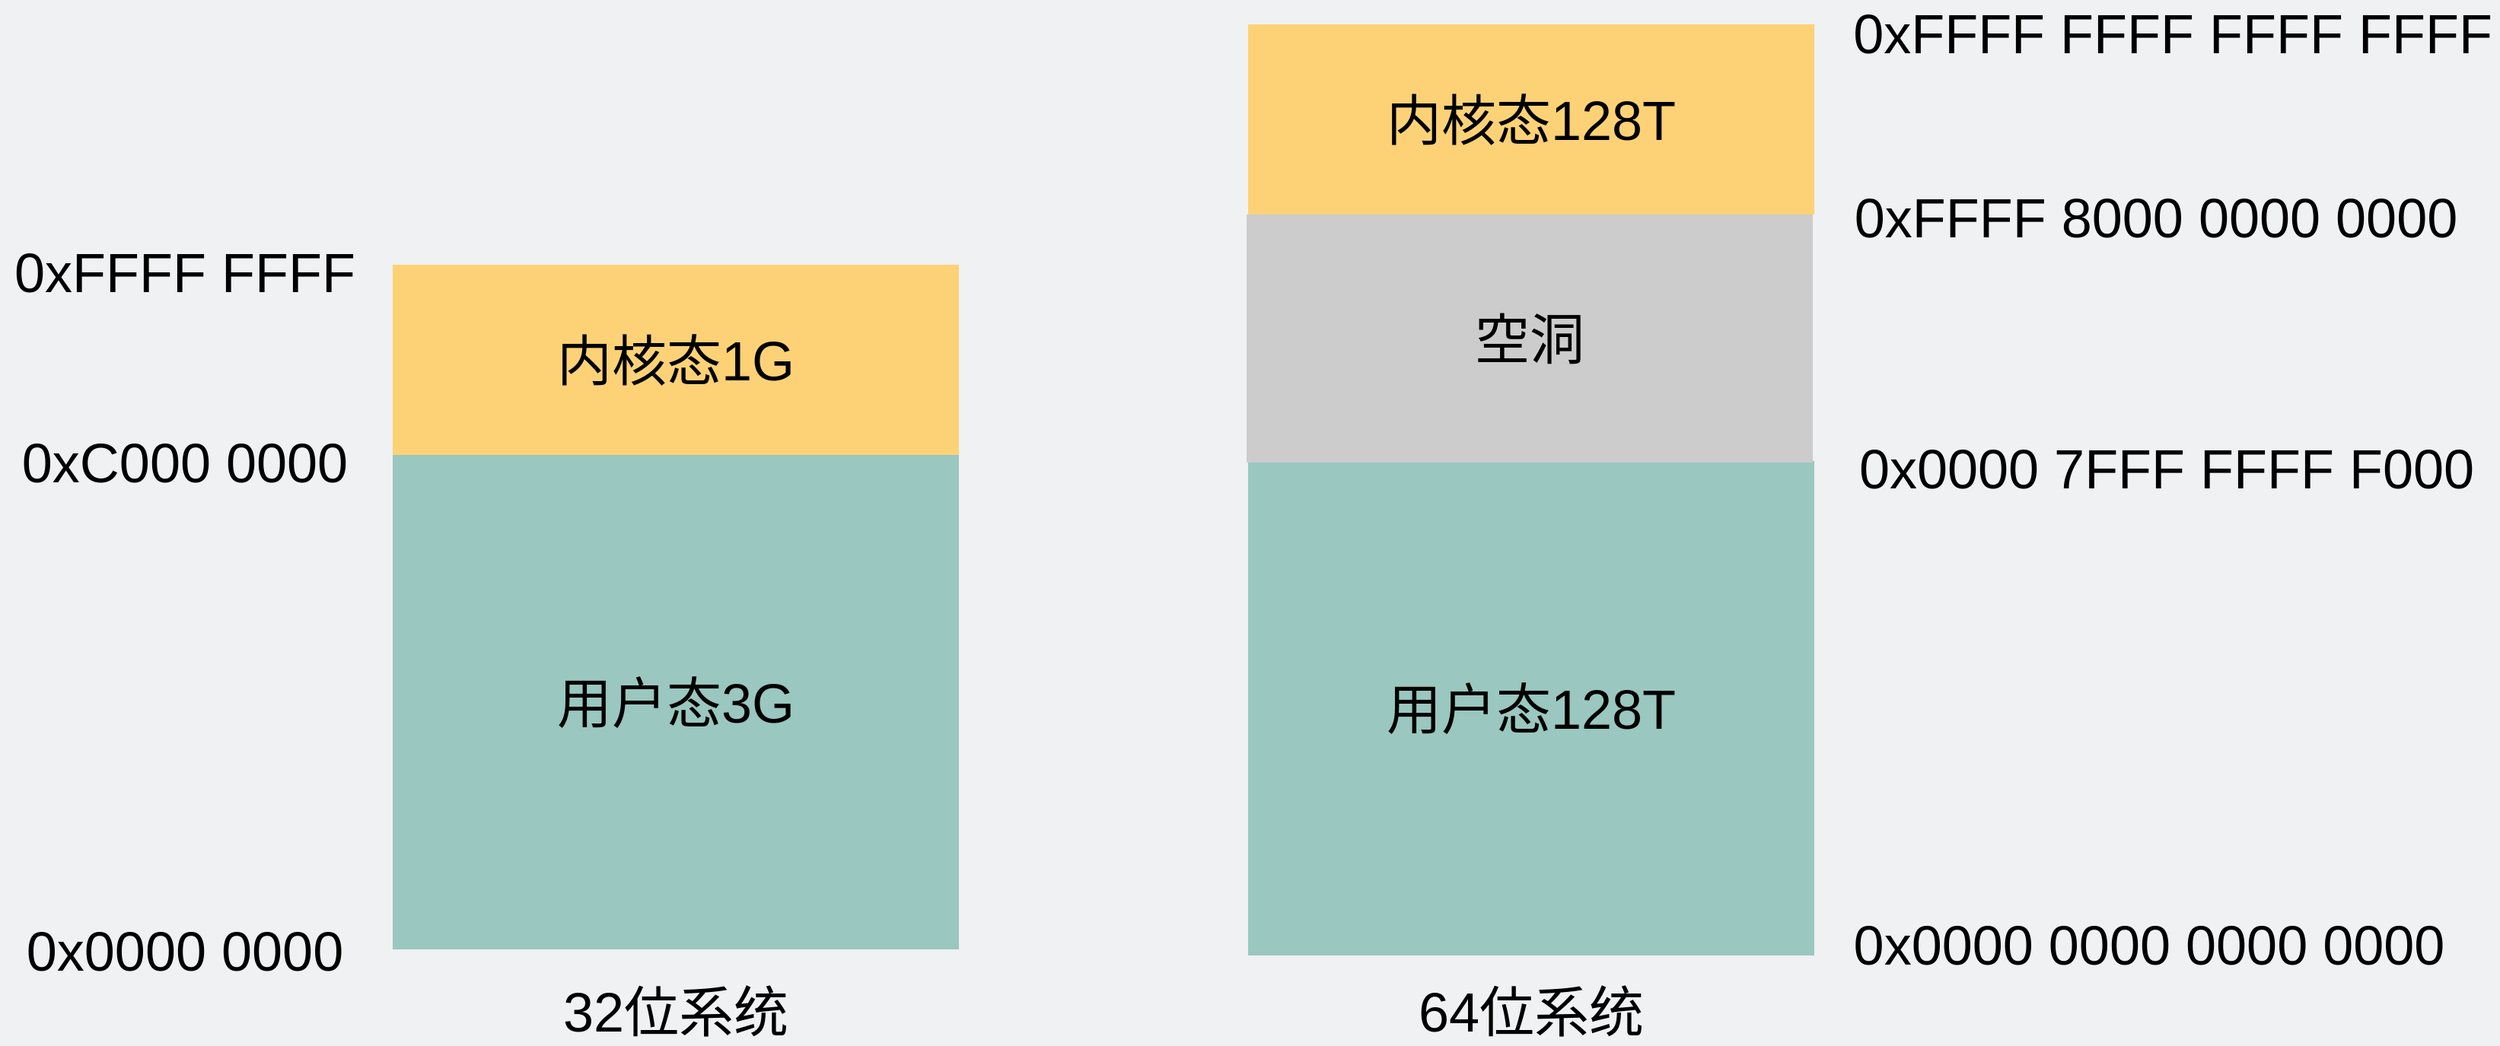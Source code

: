 <mxfile version="16.6.4" type="github"><diagram id="3228e29e-7158-1315-38df-8450db1d8a1d" name="Page-1"><mxGraphModel dx="2244" dy="1596" grid="0" gridSize="10" guides="1" tooltips="1" connect="1" arrows="1" fold="1" page="1" pageScale="1" pageWidth="1800" pageHeight="300" background="#EFF1F3" math="0" shadow="0"><root><mxCell id="0"/><mxCell id="1" parent="0"/><mxCell id="01zXMhBgvo-8C28YNf5V-1" value="&lt;font style=&quot;font-size: 36px&quot;&gt;用户态3G&lt;/font&gt;" style="rounded=0;whiteSpace=wrap;html=1;strokeColor=none;fillColor=#9AC7BF;fontColor=#000000;" parent="1" vertex="1"><mxGeometry x="332" y="1606" width="372" height="325" as="geometry"/></mxCell><mxCell id="y7l82O5Fm7AeOVHvfl-y-2" value="&lt;font style=&quot;font-size: 36px&quot;&gt;内核态1G&lt;/font&gt;" style="rounded=0;whiteSpace=wrap;html=1;strokeColor=none;fillColor=#FDD276;fontColor=#000000;" vertex="1" parent="1"><mxGeometry x="332" y="1481" width="372" height="125" as="geometry"/></mxCell><mxCell id="y7l82O5Fm7AeOVHvfl-y-3" value="&lt;font style=&quot;font-size: 36px&quot;&gt;0xFFFF FFFF&lt;/font&gt;" style="text;html=1;strokeColor=none;fillColor=none;align=center;verticalAlign=middle;whiteSpace=wrap;rounded=0;fontColor=#000000;" vertex="1" parent="1"><mxGeometry x="74" y="1471" width="243" height="30" as="geometry"/></mxCell><mxCell id="y7l82O5Fm7AeOVHvfl-y-4" value="&lt;font style=&quot;font-size: 36px&quot;&gt;0xC000 0000&lt;/font&gt;" style="text;html=1;strokeColor=none;fillColor=none;align=center;verticalAlign=middle;whiteSpace=wrap;rounded=0;fontColor=#000000;" vertex="1" parent="1"><mxGeometry x="74" y="1596" width="243" height="30" as="geometry"/></mxCell><mxCell id="y7l82O5Fm7AeOVHvfl-y-5" value="&lt;font style=&quot;font-size: 36px&quot;&gt;0x0000 0000&lt;/font&gt;" style="text;html=1;strokeColor=none;fillColor=none;align=center;verticalAlign=middle;whiteSpace=wrap;rounded=0;fontColor=#000000;" vertex="1" parent="1"><mxGeometry x="74" y="1917" width="243" height="30" as="geometry"/></mxCell><mxCell id="y7l82O5Fm7AeOVHvfl-y-6" value="32位系统" style="text;html=1;strokeColor=none;fillColor=none;align=center;verticalAlign=middle;whiteSpace=wrap;rounded=0;fontSize=36;fontColor=#000000;" vertex="1" parent="1"><mxGeometry x="419" y="1957" width="198" height="30" as="geometry"/></mxCell><mxCell id="y7l82O5Fm7AeOVHvfl-y-7" value="&lt;font style=&quot;font-size: 36px&quot;&gt;用户态128T&lt;/font&gt;" style="rounded=0;whiteSpace=wrap;html=1;strokeColor=none;fillColor=#9AC7BF;fontColor=#000000;" vertex="1" parent="1"><mxGeometry x="894" y="1610" width="372" height="325" as="geometry"/></mxCell><mxCell id="y7l82O5Fm7AeOVHvfl-y-8" value="&lt;font style=&quot;font-size: 36px&quot;&gt;内核态128T&lt;/font&gt;" style="rounded=0;whiteSpace=wrap;html=1;strokeColor=none;fillColor=#FDD276;fontColor=#000000;" vertex="1" parent="1"><mxGeometry x="894" y="1323" width="372" height="125" as="geometry"/></mxCell><mxCell id="y7l82O5Fm7AeOVHvfl-y-9" value="&lt;font style=&quot;font-size: 36px&quot;&gt;0xFFFF 8000 0000 0000&lt;/font&gt;" style="text;html=1;strokeColor=none;fillColor=none;align=center;verticalAlign=middle;whiteSpace=wrap;rounded=0;fontColor=#000000;" vertex="1" parent="1"><mxGeometry x="1286.5" y="1435" width="407" height="30" as="geometry"/></mxCell><mxCell id="y7l82O5Fm7AeOVHvfl-y-10" value="&lt;font style=&quot;font-size: 36px&quot;&gt;0x0000 7FFF FFFF F000&lt;/font&gt;" style="text;html=1;strokeColor=none;fillColor=none;align=center;verticalAlign=middle;whiteSpace=wrap;rounded=0;fontColor=#000000;" vertex="1" parent="1"><mxGeometry x="1286.5" y="1600" width="421" height="30" as="geometry"/></mxCell><mxCell id="y7l82O5Fm7AeOVHvfl-y-11" value="&lt;font style=&quot;font-size: 36px&quot;&gt;0x0000 0000&amp;nbsp;&lt;/font&gt;&lt;span style=&quot;font-size: 36px&quot;&gt;0000 0000&lt;/span&gt;" style="text;html=1;strokeColor=none;fillColor=none;align=center;verticalAlign=middle;whiteSpace=wrap;rounded=0;fontColor=#000000;" vertex="1" parent="1"><mxGeometry x="1281" y="1913" width="410" height="30" as="geometry"/></mxCell><mxCell id="y7l82O5Fm7AeOVHvfl-y-12" value="64位系统" style="text;html=1;strokeColor=none;fillColor=none;align=center;verticalAlign=middle;whiteSpace=wrap;rounded=0;fontSize=36;fontColor=#000000;" vertex="1" parent="1"><mxGeometry x="981" y="1957" width="198" height="30" as="geometry"/></mxCell><mxCell id="y7l82O5Fm7AeOVHvfl-y-13" value="&lt;font style=&quot;font-size: 36px&quot;&gt;空洞&lt;/font&gt;" style="rounded=0;whiteSpace=wrap;html=1;strokeColor=none;fillColor=#CCCCCC;fontColor=#000000;" vertex="1" parent="1"><mxGeometry x="893" y="1448" width="372" height="163" as="geometry"/></mxCell><mxCell id="y7l82O5Fm7AeOVHvfl-y-15" value="&lt;font style=&quot;font-size: 36px&quot;&gt;0xFFFF FFFF FFFF FFFF&lt;/font&gt;" style="text;html=1;strokeColor=none;fillColor=none;align=center;verticalAlign=middle;whiteSpace=wrap;rounded=0;fontColor=#000000;" vertex="1" parent="1"><mxGeometry x="1286.5" y="1314" width="429" height="30" as="geometry"/></mxCell></root></mxGraphModel></diagram></mxfile>